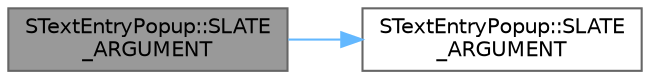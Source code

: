 digraph "STextEntryPopup::SLATE_ARGUMENT"
{
 // INTERACTIVE_SVG=YES
 // LATEX_PDF_SIZE
  bgcolor="transparent";
  edge [fontname=Helvetica,fontsize=10,labelfontname=Helvetica,labelfontsize=10];
  node [fontname=Helvetica,fontsize=10,shape=box,height=0.2,width=0.4];
  rankdir="LR";
  Node1 [id="Node000001",label="STextEntryPopup::SLATE\l_ARGUMENT",height=0.2,width=0.4,color="gray40", fillcolor="grey60", style="filled", fontcolor="black",tooltip="When set, this widget will automatically attempt to set focus to itself when it is created,..."];
  Node1 -> Node2 [id="edge1_Node000001_Node000002",color="steelblue1",style="solid",tooltip=" "];
  Node2 [id="Node000002",label="STextEntryPopup::SLATE\l_ARGUMENT",height=0.2,width=0.4,color="grey40", fillcolor="white", style="filled",URL="$de/d2d/classSTextEntryPopup.html#a2b4bd20f7299a40a98cfe07df2b5158b",tooltip="Label, placed before text entry box."];
}
